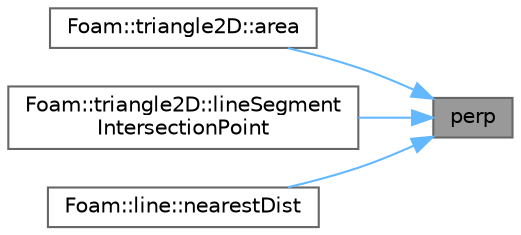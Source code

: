 digraph "perp"
{
 // LATEX_PDF_SIZE
  bgcolor="transparent";
  edge [fontname=Helvetica,fontsize=10,labelfontname=Helvetica,labelfontsize=10];
  node [fontname=Helvetica,fontsize=10,shape=box,height=0.2,width=0.4];
  rankdir="RL";
  Node1 [id="Node000001",label="perp",height=0.2,width=0.4,color="gray40", fillcolor="grey60", style="filled", fontcolor="black",tooltip=" "];
  Node1 -> Node2 [id="edge1_Node000001_Node000002",dir="back",color="steelblue1",style="solid",tooltip=" "];
  Node2 [id="Node000002",label="Foam::triangle2D::area",height=0.2,width=0.4,color="grey40", fillcolor="white", style="filled",URL="$classFoam_1_1triangle2D.html#a6253e458c714e373c0d0fb244777d1b9",tooltip=" "];
  Node1 -> Node3 [id="edge2_Node000001_Node000003",dir="back",color="steelblue1",style="solid",tooltip=" "];
  Node3 [id="Node000003",label="Foam::triangle2D::lineSegment\lIntersectionPoint",height=0.2,width=0.4,color="grey40", fillcolor="white", style="filled",URL="$classFoam_1_1triangle2D.html#ac0892ab7fad2450323ec2d0c0eee9265",tooltip=" "];
  Node1 -> Node4 [id="edge3_Node000001_Node000004",dir="back",color="steelblue1",style="solid",tooltip=" "];
  Node4 [id="Node000004",label="Foam::line::nearestDist",height=0.2,width=0.4,color="grey40", fillcolor="white", style="filled",URL="$classFoam_1_1line.html#a94c982315bf1099525ae9ae0017fdd04",tooltip=" "];
}
